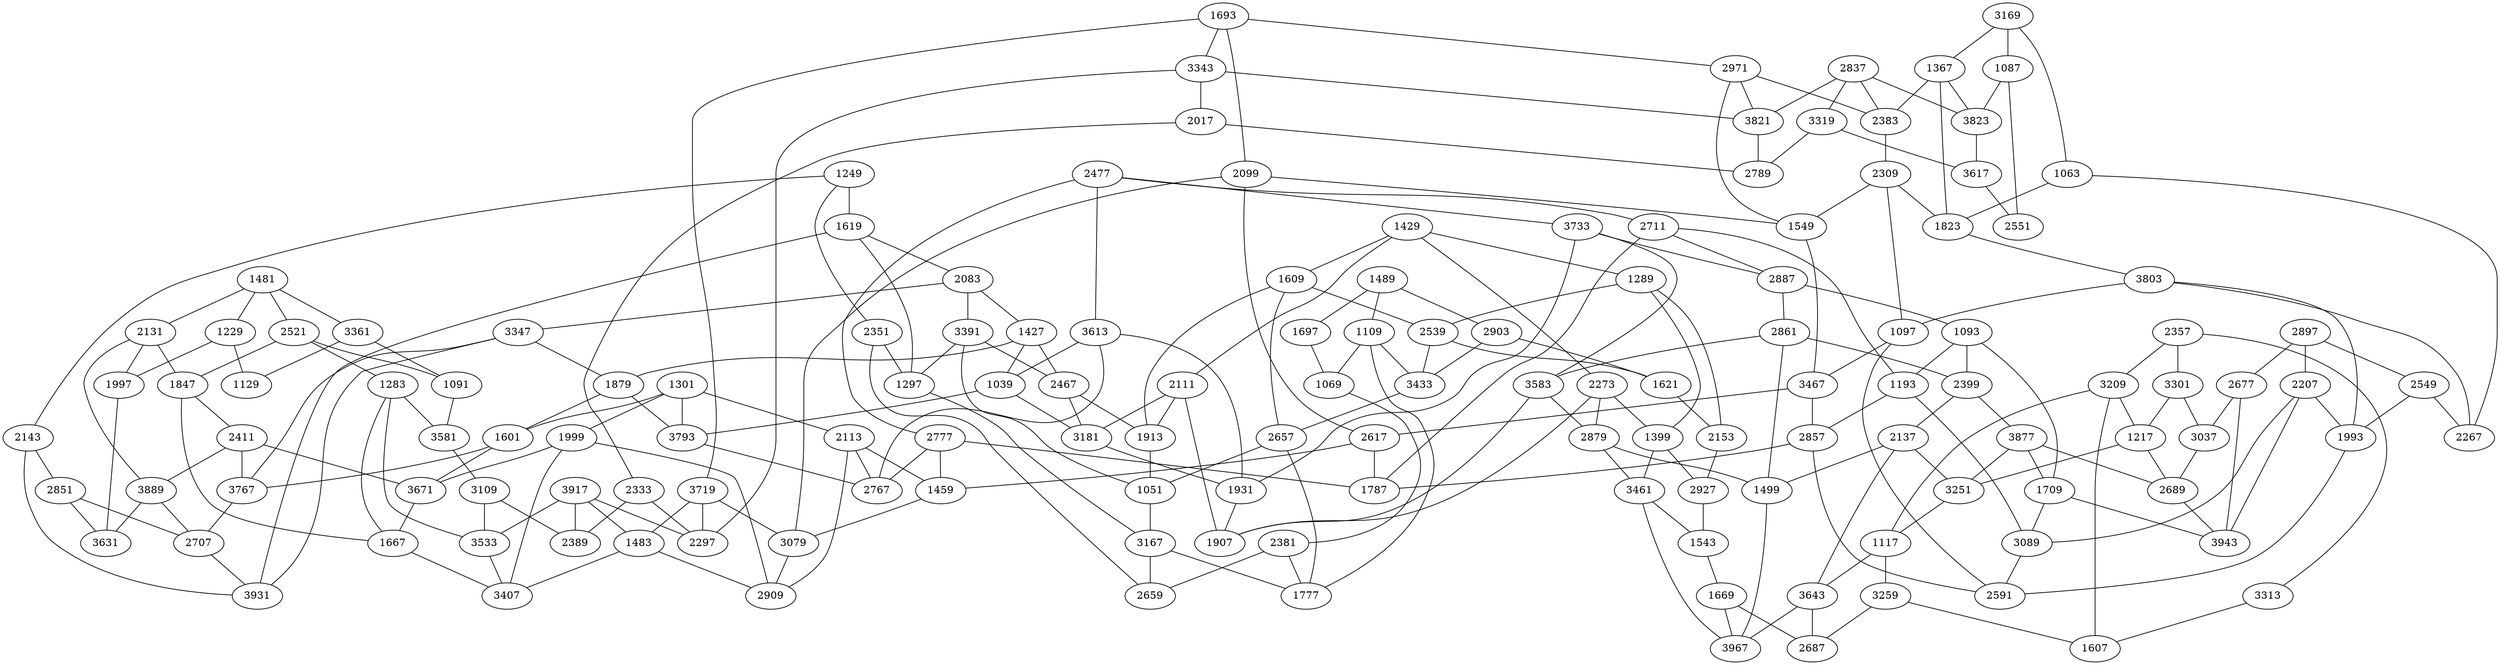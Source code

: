 strict graph "" {
	1249 -- 2143;
	1249 -- 2351;
	1249 -- 1619;
	2143 -- 2851;
	2143 -- 3931;
	2351 -- 1297;
	2351 -- 2659;
	1619 -- 2083;
	1619 -- 3931;
	1619 -- 1297;
	1693 -- 3343;
	1693 -- 3719;
	1693 -- 2099;
	1693 -- 2971;
	3343 -- 3821;
	3343 -- 2017;
	3343 -- 2297;
	3719 -- 1483;
	3719 -- 2297;
	3719 -- 3079;
	2099 -- 1549;
	2099 -- 2617;
	2099 -- 3079;
	2971 -- 2383;
	2971 -- 3821;
	2971 -- 1549;
	1481 -- 2521;
	1481 -- 2131;
	1481 -- 1229;
	1481 -- 3361;
	2521 -- 1847;
	2521 -- 1283;
	2521 -- 1091;
	2131 -- 1997;
	2131 -- 1847;
	2131 -- 3889;
	1229 -- 1997;
	1229 -- 1129;
	3361 -- 1129;
	3361 -- 1091;
	3169 -- 1087;
	3169 -- 1367;
	3169 -- 1063;
	1087 -- 3823;
	1087 -- 2551;
	1367 -- 3823;
	1367 -- 2383;
	1367 -- 1823;
	1063 -- 1823;
	1063 -- 2267;
	1997 -- 3631;
	1489 -- 2903;
	1489 -- 1109;
	1489 -- 1697;
	2903 -- 3433;
	2903 -- 1621;
	1109 -- 1069;
	1109 -- 3433;
	1109 -- 1777;
	1697 -- 1069;
	2477 -- 3733;
	2477 -- 3613;
	2477 -- 2777;
	2477 -- 2711;
	3733 -- 1931;
	3733 -- 2887;
	3733 -- 3583;
	3613 -- 1039;
	3613 -- 1931;
	3613 -- 2767;
	2777 -- 1459;
	2777 -- 2767;
	2777 -- 1787;
	2711 -- 2887;
	2711 -- 1193;
	2711 -- 1787;
	2897 -- 2207;
	2897 -- 2677;
	2897 -- 2549;
	2207 -- 1993;
	2207 -- 3089;
	2207 -- 3943;
	2677 -- 3037;
	2677 -- 3943;
	2549 -- 1993;
	2549 -- 2267;
	2083 -- 1427;
	2083 -- 3347;
	2083 -- 3391;
	1427 -- 1879;
	1427 -- 2467;
	1427 -- 1039;
	3347 -- 1879;
	3347 -- 3767;
	3347 -- 3931;
	3391 -- 2467;
	3391 -- 1051;
	3391 -- 1297;
	1069 -- 2381;
	2381 -- 2659;
	2381 -- 1777;
	1879 -- 3793;
	1879 -- 1601;
	2467 -- 3181;
	2467 -- 1913;
	1039 -- 3181;
	1039 -- 3793;
	1429 -- 1609;
	1429 -- 2111;
	1429 -- 2273;
	1429 -- 1289;
	1609 -- 2539;
	1609 -- 1913;
	1609 -- 2657;
	2111 -- 3181;
	2111 -- 1913;
	2111 -- 1907;
	2273 -- 1399;
	2273 -- 2879;
	2273 -- 1907;
	1289 -- 2539;
	1289 -- 1399;
	1289 -- 2153;
	2357 -- 3313;
	2357 -- 3209;
	2357 -- 3301;
	3313 -- 1607;
	3209 -- 1217;
	3209 -- 1117;
	3209 -- 1607;
	3301 -- 1217;
	3301 -- 3037;
	3181 -- 1931;
	1931 -- 1907;
	2887 -- 2861;
	2887 -- 1093;
	2861 -- 2399;
	2861 -- 3583;
	2861 -- 1499;
	1093 -- 2399;
	1093 -- 1709;
	1093 -- 1193;
	2837 -- 3823;
	2837 -- 2383;
	2837 -- 3821;
	2837 -- 3319;
	3823 -- 3617;
	2383 -- 2309;
	3821 -- 2789;
	3319 -- 3617;
	3319 -- 2789;
	2539 -- 3433;
	2539 -- 1621;
	3433 -- 2657;
	1621 -- 2153;
	2399 -- 2137;
	2399 -- 3877;
	2137 -- 1499;
	2137 -- 3251;
	2137 -- 3643;
	3877 -- 1709;
	3877 -- 2689;
	3877 -- 3251;
	2309 -- 1823;
	2309 -- 1097;
	2309 -- 1549;
	1847 -- 2411;
	1847 -- 1667;
	1283 -- 3581;
	1283 -- 3533;
	1283 -- 1667;
	1091 -- 3581;
	1823 -- 3803;
	3803 -- 1097;
	3803 -- 1993;
	3803 -- 2267;
	1301 -- 3793;
	1301 -- 2113;
	1301 -- 1999;
	1301 -- 1601;
	3793 -- 2767;
	2113 -- 1459;
	2113 -- 2767;
	2113 -- 2909;
	1999 -- 3671;
	1999 -- 3407;
	1999 -- 2909;
	1601 -- 3767;
	1601 -- 3671;
	1399 -- 3461;
	1399 -- 2927;
	2153 -- 2927;
	3617 -- 2551;
	2411 -- 3767;
	2411 -- 3671;
	2411 -- 3889;
	3767 -- 2707;
	3671 -- 1667;
	3889 -- 3631;
	3889 -- 2707;
	1913 -- 1051;
	2657 -- 1051;
	2657 -- 1777;
	2017 -- 2333;
	2017 -- 2789;
	2333 -- 2389;
	2333 -- 2297;
	1217 -- 2689;
	1217 -- 3251;
	3037 -- 2689;
	3583 -- 2879;
	3583 -- 1907;
	1097 -- 3467;
	1097 -- 2591;
	1549 -- 3467;
	2879 -- 1499;
	2879 -- 3461;
	1499 -- 3967;
	3461 -- 1543;
	3461 -- 3967;
	2927 -- 1543;
	3581 -- 3109;
	3109 -- 2389;
	3109 -- 3533;
	1543 -- 1669;
	2851 -- 3631;
	2851 -- 2707;
	2707 -- 3931;
	1709 -- 3089;
	1709 -- 3943;
	1193 -- 2857;
	1193 -- 3089;
	1051 -- 3167;
	1297 -- 3167;
	3917 -- 2389;
	3917 -- 3533;
	3917 -- 1483;
	3917 -- 2297;
	3533 -- 3407;
	1483 -- 3407;
	1483 -- 2909;
	1667 -- 3407;
	2689 -- 3943;
	3251 -- 1117;
	3467 -- 2617;
	3467 -- 2857;
	2617 -- 1459;
	2617 -- 1787;
	2857 -- 2591;
	2857 -- 1787;
	3167 -- 2659;
	3167 -- 1777;
	1993 -- 2591;
	3089 -- 2591;
	1117 -- 3259;
	1117 -- 3643;
	3259 -- 1607;
	3259 -- 2687;
	3643 -- 2687;
	3643 -- 3967;
	1459 -- 3079;
	3079 -- 2909;
	1669 -- 2687;
	1669 -- 3967;
}
